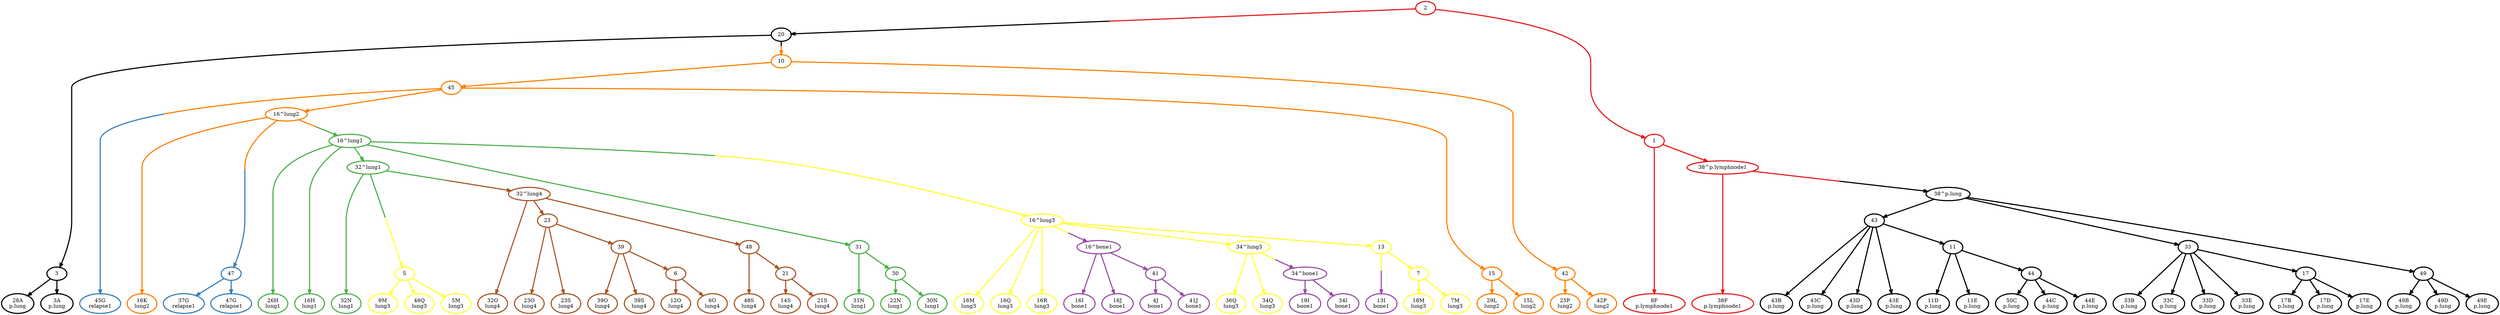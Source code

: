 digraph T {
	{
		rank=same
		0 [penwidth=3,colorscheme=set19,color=0,label="28A\np.lung"]
		1 [penwidth=3,colorscheme=set19,color=0,label="3A\np.lung"]
		2 [penwidth=3,colorscheme=set19,color=0,label="43B\np.lung"]
		3 [penwidth=3,colorscheme=set19,color=0,label="43C\np.lung"]
		4 [penwidth=3,colorscheme=set19,color=0,label="43D\np.lung"]
		5 [penwidth=3,colorscheme=set19,color=0,label="43E\np.lung"]
		6 [penwidth=3,colorscheme=set19,color=0,label="11D\np.lung"]
		7 [penwidth=3,colorscheme=set19,color=0,label="11E\np.lung"]
		8 [penwidth=3,colorscheme=set19,color=0,label="33B\np.lung"]
		9 [penwidth=3,colorscheme=set19,color=0,label="33C\np.lung"]
		10 [penwidth=3,colorscheme=set19,color=0,label="33D\np.lung"]
		11 [penwidth=3,colorscheme=set19,color=0,label="33E\np.lung"]
		12 [penwidth=3,colorscheme=set19,color=0,label="50C\np.lung"]
		13 [penwidth=3,colorscheme=set19,color=0,label="44C\np.lung"]
		14 [penwidth=3,colorscheme=set19,color=0,label="44E\np.lung"]
		15 [penwidth=3,colorscheme=set19,color=0,label="17B\np.lung"]
		16 [penwidth=3,colorscheme=set19,color=0,label="17D\np.lung"]
		17 [penwidth=3,colorscheme=set19,color=0,label="17E\np.lung"]
		18 [penwidth=3,colorscheme=set19,color=0,label="49B\np.lung"]
		19 [penwidth=3,colorscheme=set19,color=0,label="49D\np.lung"]
		20 [penwidth=3,colorscheme=set19,color=0,label="49E\np.lung"]
		21 [penwidth=3,colorscheme=set19,color=1,label="8F\np.lymphnode1"]
		22 [penwidth=3,colorscheme=set19,color=1,label="38F\np.lymphnode1"]
		23 [penwidth=3,colorscheme=set19,color=2,label="37G\nrelapse1"]
		24 [penwidth=3,colorscheme=set19,color=2,label="47G\nrelapse1"]
		25 [penwidth=3,colorscheme=set19,color=3,label="32N\nlung1"]
		26 [penwidth=3,colorscheme=set19,color=3,label="26H\nlung1"]
		27 [penwidth=3,colorscheme=set19,color=3,label="16H\nlung1"]
		28 [penwidth=3,colorscheme=set19,color=3,label="31N\nlung1"]
		29 [penwidth=3,colorscheme=set19,color=3,label="22N\nlung1"]
		30 [penwidth=3,colorscheme=set19,color=3,label="30N\nlung1"]
		31 [penwidth=3,colorscheme=set19,color=4,label="16I\nbone1"]
		32 [penwidth=3,colorscheme=set19,color=4,label="16J\nbone1"]
		33 [penwidth=3,colorscheme=set19,color=4,label="19I\nbone1"]
		34 [penwidth=3,colorscheme=set19,color=4,label="34I\nbone1"]
		35 [penwidth=3,colorscheme=set19,color=4,label="4J\nbone1"]
		36 [penwidth=3,colorscheme=set19,color=4,label="41J\nbone1"]
		37 [penwidth=3,colorscheme=set19,color=2,label="45G\nrelapse1"]
		38 [penwidth=3,colorscheme=set19,color=5,label="16K\nlung2"]
		39 [penwidth=3,colorscheme=set19,color=5,label="29L\nlung2"]
		40 [penwidth=3,colorscheme=set19,color=5,label="15L\nlung2"]
		41 [penwidth=3,colorscheme=set19,color=5,label="25P\nlung2"]
		42 [penwidth=3,colorscheme=set19,color=5,label="42P\nlung2"]
		43 [penwidth=3,colorscheme=set19,color=4,label="13I\nbone1"]
		44 [penwidth=3,colorscheme=set19,color=6,label="9M\nlung3"]
		45 [penwidth=3,colorscheme=set19,color=6,label="46Q\nlung3"]
		46 [penwidth=3,colorscheme=set19,color=6,label="5M\nlung3"]
		47 [penwidth=3,colorscheme=set19,color=6,label="18M\nlung3"]
		48 [penwidth=3,colorscheme=set19,color=6,label="7M\nlung3"]
		49 [penwidth=3,colorscheme=set19,color=6,label="16M\nlung3"]
		50 [penwidth=3,colorscheme=set19,color=6,label="16Q\nlung3"]
		51 [penwidth=3,colorscheme=set19,color=6,label="16R\nlung3"]
		52 [penwidth=3,colorscheme=set19,color=6,label="36Q\nlung3"]
		53 [penwidth=3,colorscheme=set19,color=6,label="34Q\nlung3"]
		54 [penwidth=3,colorscheme=set19,color=7,label="32O\nlung4"]
		55 [penwidth=3,colorscheme=set19,color=7,label="39O\nlung4"]
		56 [penwidth=3,colorscheme=set19,color=7,label="39S\nlung4"]
		57 [penwidth=3,colorscheme=set19,color=7,label="12O\nlung4"]
		58 [penwidth=3,colorscheme=set19,color=7,label="6O\nlung4"]
		59 [penwidth=3,colorscheme=set19,color=7,label="48S\nlung4"]
		60 [penwidth=3,colorscheme=set19,color=7,label="14S\nlung4"]
		61 [penwidth=3,colorscheme=set19,color=7,label="21S\nlung4"]
		62 [penwidth=3,colorscheme=set19,color=7,label="23O\nlung4"]
		63 [penwidth=3,colorscheme=set19,color=7,label="23S\nlung4"]
	}
	64 [penwidth=3,colorscheme=set19,color=0,label="20"]
	65 [penwidth=3,colorscheme=set19,color=0,label="3"]
	66 [penwidth=3,colorscheme=set19,color=0,label="43"]
	67 [penwidth=3,colorscheme=set19,color=0,label="11"]
	68 [penwidth=3,colorscheme=set19,color=0,label="44"]
	69 [penwidth=3,colorscheme=set19,color=0,label="38^p.lung"]
	70 [penwidth=3,colorscheme=set19,color=0,label="33"]
	71 [penwidth=3,colorscheme=set19,color=0,label="49"]
	72 [penwidth=3,colorscheme=set19,color=0,label="17"]
	73 [penwidth=3,colorscheme=set19,color=5,label="10"]
	74 [penwidth=3,colorscheme=set19,color=1,label="38^p.lymphnode1"]
	75 [penwidth=3,colorscheme=set19,color=1,label="2"]
	76 [penwidth=3,colorscheme=set19,color=1,label="1"]
	77 [penwidth=3,colorscheme=set19,color=2,label="47"]
	78 [penwidth=3,colorscheme=set19,color=3,label="32^lung1"]
	79 [penwidth=3,colorscheme=set19,color=3,label="16^lung1"]
	80 [penwidth=3,colorscheme=set19,color=3,label="31"]
	81 [penwidth=3,colorscheme=set19,color=3,label="30"]
	82 [penwidth=3,colorscheme=set19,color=6,label="16^lung3"]
	83 [penwidth=3,colorscheme=set19,color=6,label="5"]
	84 [penwidth=3,colorscheme=set19,color=7,label="32^lung4"]
	85 [penwidth=3,colorscheme=set19,color=4,label="16^bone1"]
	86 [penwidth=3,colorscheme=set19,color=4,label="41"]
	87 [penwidth=3,colorscheme=set19,color=4,label="34^bone1"]
	88 [penwidth=3,colorscheme=set19,color=5,label="16^lung2"]
	89 [penwidth=3,colorscheme=set19,color=5,label="45"]
	90 [penwidth=3,colorscheme=set19,color=5,label="42"]
	91 [penwidth=3,colorscheme=set19,color=5,label="15"]
	92 [penwidth=3,colorscheme=set19,color=6,label="34^lung3"]
	93 [penwidth=3,colorscheme=set19,color=6,label="13"]
	94 [penwidth=3,colorscheme=set19,color=6,label="7"]
	95 [penwidth=3,colorscheme=set19,color=7,label="23"]
	96 [penwidth=3,colorscheme=set19,color=7,label="48"]
	97 [penwidth=3,colorscheme=set19,color=7,label="39"]
	98 [penwidth=3,colorscheme=set19,color=7,label="6"]
	99 [penwidth=3,colorscheme=set19,color=7,label="21"]
	64 -> 65 [penwidth=3,colorscheme=set19,color="0;0.5:0"]
	64 -> 73 [penwidth=3,colorscheme=set19,color="0;0.5:5"]
	65 -> 0 [penwidth=3,colorscheme=set19,color="0;0.5:0"]
	65 -> 1 [penwidth=3,colorscheme=set19,color="0;0.5:0"]
	66 -> 67 [penwidth=3,colorscheme=set19,color="0;0.5:0"]
	66 -> 2 [penwidth=3,colorscheme=set19,color="0;0.5:0"]
	66 -> 3 [penwidth=3,colorscheme=set19,color="0;0.5:0"]
	66 -> 4 [penwidth=3,colorscheme=set19,color="0;0.5:0"]
	66 -> 5 [penwidth=3,colorscheme=set19,color="0;0.5:0"]
	67 -> 68 [penwidth=3,colorscheme=set19,color="0;0.5:0"]
	67 -> 6 [penwidth=3,colorscheme=set19,color="0;0.5:0"]
	67 -> 7 [penwidth=3,colorscheme=set19,color="0;0.5:0"]
	68 -> 12 [penwidth=3,colorscheme=set19,color="0;0.5:0"]
	68 -> 13 [penwidth=3,colorscheme=set19,color="0;0.5:0"]
	68 -> 14 [penwidth=3,colorscheme=set19,color="0;0.5:0"]
	69 -> 70 [penwidth=3,colorscheme=set19,color="0;0.5:0"]
	69 -> 66 [penwidth=3,colorscheme=set19,color="0;0.5:0"]
	69 -> 71 [penwidth=3,colorscheme=set19,color="0;0.5:0"]
	70 -> 72 [penwidth=3,colorscheme=set19,color="0;0.5:0"]
	70 -> 8 [penwidth=3,colorscheme=set19,color="0;0.5:0"]
	70 -> 9 [penwidth=3,colorscheme=set19,color="0;0.5:0"]
	70 -> 10 [penwidth=3,colorscheme=set19,color="0;0.5:0"]
	70 -> 11 [penwidth=3,colorscheme=set19,color="0;0.5:0"]
	71 -> 18 [penwidth=3,colorscheme=set19,color="0;0.5:0"]
	71 -> 19 [penwidth=3,colorscheme=set19,color="0;0.5:0"]
	71 -> 20 [penwidth=3,colorscheme=set19,color="0;0.5:0"]
	72 -> 15 [penwidth=3,colorscheme=set19,color="0;0.5:0"]
	72 -> 16 [penwidth=3,colorscheme=set19,color="0;0.5:0"]
	72 -> 17 [penwidth=3,colorscheme=set19,color="0;0.5:0"]
	73 -> 90 [penwidth=3,colorscheme=set19,color="5;0.5:5"]
	73 -> 89 [penwidth=3,colorscheme=set19,color="5;0.5:5"]
	74 -> 69 [penwidth=3,colorscheme=set19,color="1;0.5:0"]
	74 -> 22 [penwidth=3,colorscheme=set19,color="1;0.5:1"]
	75 -> 64 [penwidth=3,colorscheme=set19,color="1;0.5:0"]
	75 -> 76 [penwidth=3,colorscheme=set19,color="1;0.5:1"]
	76 -> 74 [penwidth=3,colorscheme=set19,color="1;0.5:1"]
	76 -> 21 [penwidth=3,colorscheme=set19,color="1;0.5:1"]
	77 -> 23 [penwidth=3,colorscheme=set19,color="2;0.5:2"]
	77 -> 24 [penwidth=3,colorscheme=set19,color="2;0.5:2"]
	78 -> 25 [penwidth=3,colorscheme=set19,color="3;0.5:3"]
	78 -> 83 [penwidth=3,colorscheme=set19,color="3;0.5:6"]
	78 -> 84 [penwidth=3,colorscheme=set19,color="3;0.5:7"]
	79 -> 80 [penwidth=3,colorscheme=set19,color="3;0.5:3"]
	79 -> 78 [penwidth=3,colorscheme=set19,color="3;0.5:3"]
	79 -> 26 [penwidth=3,colorscheme=set19,color="3;0.5:3"]
	79 -> 27 [penwidth=3,colorscheme=set19,color="3;0.5:3"]
	79 -> 82 [penwidth=3,colorscheme=set19,color="3;0.5:6"]
	80 -> 81 [penwidth=3,colorscheme=set19,color="3;0.5:3"]
	80 -> 28 [penwidth=3,colorscheme=set19,color="3;0.5:3"]
	81 -> 29 [penwidth=3,colorscheme=set19,color="3;0.5:3"]
	81 -> 30 [penwidth=3,colorscheme=set19,color="3;0.5:3"]
	82 -> 85 [penwidth=3,colorscheme=set19,color="6;0.5:4"]
	82 -> 93 [penwidth=3,colorscheme=set19,color="6;0.5:6"]
	82 -> 92 [penwidth=3,colorscheme=set19,color="6;0.5:6"]
	82 -> 49 [penwidth=3,colorscheme=set19,color="6;0.5:6"]
	82 -> 50 [penwidth=3,colorscheme=set19,color="6;0.5:6"]
	82 -> 51 [penwidth=3,colorscheme=set19,color="6;0.5:6"]
	83 -> 44 [penwidth=3,colorscheme=set19,color="6;0.5:6"]
	83 -> 45 [penwidth=3,colorscheme=set19,color="6;0.5:6"]
	83 -> 46 [penwidth=3,colorscheme=set19,color="6;0.5:6"]
	84 -> 95 [penwidth=3,colorscheme=set19,color="7;0.5:7"]
	84 -> 96 [penwidth=3,colorscheme=set19,color="7;0.5:7"]
	84 -> 54 [penwidth=3,colorscheme=set19,color="7;0.5:7"]
	85 -> 86 [penwidth=3,colorscheme=set19,color="4;0.5:4"]
	85 -> 31 [penwidth=3,colorscheme=set19,color="4;0.5:4"]
	85 -> 32 [penwidth=3,colorscheme=set19,color="4;0.5:4"]
	86 -> 35 [penwidth=3,colorscheme=set19,color="4;0.5:4"]
	86 -> 36 [penwidth=3,colorscheme=set19,color="4;0.5:4"]
	87 -> 33 [penwidth=3,colorscheme=set19,color="4;0.5:4"]
	87 -> 34 [penwidth=3,colorscheme=set19,color="4;0.5:4"]
	88 -> 77 [penwidth=3,colorscheme=set19,color="5;0.5:2"]
	88 -> 79 [penwidth=3,colorscheme=set19,color="5;0.5:3"]
	88 -> 38 [penwidth=3,colorscheme=set19,color="5;0.5:5"]
	89 -> 37 [penwidth=3,colorscheme=set19,color="5;0.5:2"]
	89 -> 91 [penwidth=3,colorscheme=set19,color="5;0.5:5"]
	89 -> 88 [penwidth=3,colorscheme=set19,color="5;0.5:5"]
	90 -> 41 [penwidth=3,colorscheme=set19,color="5;0.5:5"]
	90 -> 42 [penwidth=3,colorscheme=set19,color="5;0.5:5"]
	91 -> 39 [penwidth=3,colorscheme=set19,color="5;0.5:5"]
	91 -> 40 [penwidth=3,colorscheme=set19,color="5;0.5:5"]
	92 -> 87 [penwidth=3,colorscheme=set19,color="6;0.5:4"]
	92 -> 52 [penwidth=3,colorscheme=set19,color="6;0.5:6"]
	92 -> 53 [penwidth=3,colorscheme=set19,color="6;0.5:6"]
	93 -> 43 [penwidth=3,colorscheme=set19,color="6;0.5:4"]
	93 -> 94 [penwidth=3,colorscheme=set19,color="6;0.5:6"]
	94 -> 47 [penwidth=3,colorscheme=set19,color="6;0.5:6"]
	94 -> 48 [penwidth=3,colorscheme=set19,color="6;0.5:6"]
	95 -> 97 [penwidth=3,colorscheme=set19,color="7;0.5:7"]
	95 -> 62 [penwidth=3,colorscheme=set19,color="7;0.5:7"]
	95 -> 63 [penwidth=3,colorscheme=set19,color="7;0.5:7"]
	96 -> 99 [penwidth=3,colorscheme=set19,color="7;0.5:7"]
	96 -> 59 [penwidth=3,colorscheme=set19,color="7;0.5:7"]
	97 -> 98 [penwidth=3,colorscheme=set19,color="7;0.5:7"]
	97 -> 55 [penwidth=3,colorscheme=set19,color="7;0.5:7"]
	97 -> 56 [penwidth=3,colorscheme=set19,color="7;0.5:7"]
	98 -> 57 [penwidth=3,colorscheme=set19,color="7;0.5:7"]
	98 -> 58 [penwidth=3,colorscheme=set19,color="7;0.5:7"]
	99 -> 60 [penwidth=3,colorscheme=set19,color="7;0.5:7"]
	99 -> 61 [penwidth=3,colorscheme=set19,color="7;0.5:7"]
}
